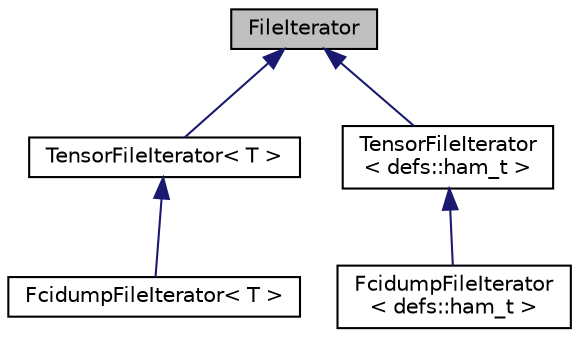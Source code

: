 digraph "FileIterator"
{
  edge [fontname="Helvetica",fontsize="10",labelfontname="Helvetica",labelfontsize="10"];
  node [fontname="Helvetica",fontsize="10",shape=record];
  Node1 [label="FileIterator",height=0.2,width=0.4,color="black", fillcolor="grey75", style="filled", fontcolor="black"];
  Node1 -> Node2 [dir="back",color="midnightblue",fontsize="10",style="solid",fontname="Helvetica"];
  Node2 [label="TensorFileIterator\< T \>",height=0.2,width=0.4,color="black", fillcolor="white", style="filled",URL="$classTensorFileIterator.html"];
  Node2 -> Node3 [dir="back",color="midnightblue",fontsize="10",style="solid",fontname="Helvetica"];
  Node3 [label="FcidumpFileIterator\< T \>",height=0.2,width=0.4,color="black", fillcolor="white", style="filled",URL="$classFcidumpFileIterator.html"];
  Node1 -> Node4 [dir="back",color="midnightblue",fontsize="10",style="solid",fontname="Helvetica"];
  Node4 [label="TensorFileIterator\l\< defs::ham_t \>",height=0.2,width=0.4,color="black", fillcolor="white", style="filled",URL="$classTensorFileIterator.html"];
  Node4 -> Node5 [dir="back",color="midnightblue",fontsize="10",style="solid",fontname="Helvetica"];
  Node5 [label="FcidumpFileIterator\l\< defs::ham_t \>",height=0.2,width=0.4,color="black", fillcolor="white", style="filled",URL="$classFcidumpFileIterator.html"];
}
